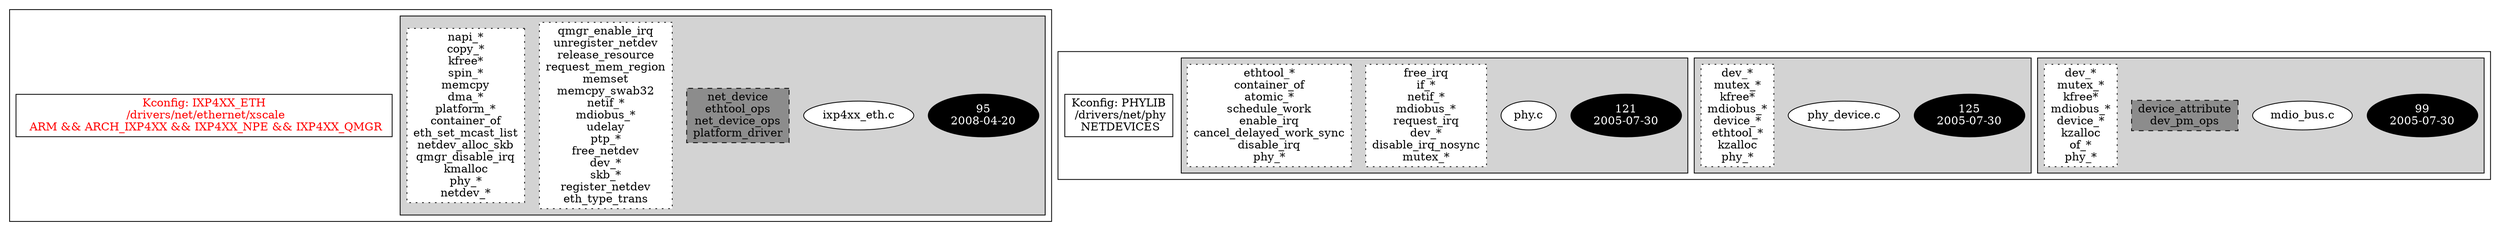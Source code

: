 digraph Driver {
	ranksep=2;
	splines=ortho;
	//Symbol: IXP4XX_ETH
	subgraph "cluster_IXP4XX_ETH"{
		subgraph "cluster_ixp4xx_eth.c" {
			style=filled
			"commit_ixp4xx_eth.c" [style=filled, fillcolor=black, fontcolor=white, label="95\n2008-04-20"];
			"ixp4xx_eth.c" [style=filled, fillcolor=white, fontcolor=black, label="ixp4xx_eth.c\n"];
			"structs-ixp4xx_eth.c" [style="filled,dashed" shape=box, fillcolor=grey55, fontcolor=black, label="net_device\nethtool_ops\nnet_device_ops\nplatform_driver\n"];
			"funccall2-ixp4xx_eth.c" [style="filled,dotted" shape=box, fillcolor=white, fontcolor=black, label="qmgr_enable_irq\nunregister_netdev\nrelease_resource\nrequest_mem_region\nmemset\nmemcpy_swab32\nnetif_*\nmdiobus_*\nudelay\nptp_*\nfree_netdev\ndev_*\nskb_*\nregister_netdev\neth_type_trans\n"];
			"funccall1-ixp4xx_eth.c" [style="filled,dotted" shape=box, fillcolor=white, fontcolor=black, label="napi_*\ncopy_*\nkfree*\nspin_*\nmemcpy\ndma_*\nplatform_*\ncontainer_of\neth_set_mcast_list\nnetdev_alloc_skb\nqmgr_disable_irq\nkmalloc\nphy_*\nnetdev_*\n"];
		}
		"K:IXP4XX_ETH" [label="Kconfig: IXP4XX_ETH\n /drivers/net/ethernet/xscale\n  ARM && ARCH_IXP4XX && IXP4XX_NPE && IXP4XX_QMGR ", shape=box, fontcolor=red];
	}
	//Symbol: PHYLIB
	subgraph "cluster_PHYLIB"{
		subgraph "cluster_mdio_bus.c" {
			style=filled
			"commit_mdio_bus.c" [style=filled, fillcolor=black, fontcolor=white, label="99\n2005-07-30"];
			"mdio_bus.c" [style=filled, fillcolor=white, fontcolor=black, label="mdio_bus.c\n"];
			"structs-mdio_bus.c" [style="filled,dashed" shape=box, fillcolor=grey55, fontcolor=black, label="device_attribute\ndev_pm_ops\n"];
			"funccall0-mdio_bus.c" [style="filled,dotted" shape=box, fillcolor=white, fontcolor=black, label="dev_*\nmutex_*\nkfree*\nmdiobus_*\ndevice_*\nkzalloc\nof_*\nphy_*\n"];
		}
		subgraph "cluster_phy_device.c" {
			style=filled
			"commit_phy_device.c" [style=filled, fillcolor=black, fontcolor=white, label="125\n2005-07-30"];
			"phy_device.c" [style=filled, fillcolor=white, fontcolor=black, label="phy_device.c\n"];
			"funccall0-phy_device.c" [style="filled,dotted" shape=box, fillcolor=white, fontcolor=black, label="dev_*\nmutex_*\nkfree*\nmdiobus_*\ndevice_*\nethtool_*\nkzalloc\nphy_*\n"];
		}
		subgraph "cluster_phy.c" {
			style=filled
			"commit_phy.c" [style=filled, fillcolor=black, fontcolor=white, label="121\n2005-07-30"];
			"phy.c" [style=filled, fillcolor=white, fontcolor=black, label="phy.c\n"];
			"funccall2-phy.c" [style="filled,dotted" shape=box, fillcolor=white, fontcolor=black, label="free_irq\nif_*\nnetif_*\nmdiobus_*\nrequest_irq\ndev_*\ndisable_irq_nosync\nmutex_*\n"];
			"funccall1-phy.c" [style="filled,dotted" shape=box, fillcolor=white, fontcolor=black, label="ethtool_*\ncontainer_of\natomic_*\nschedule_work\nenable_irq\ncancel_delayed_work_sync\ndisable_irq\nphy_*\n"];
		}
		"K:PHYLIB" [label="Kconfig: PHYLIB\n /drivers/net/phy\n  NETDEVICES ", shape=box];
	}
}

